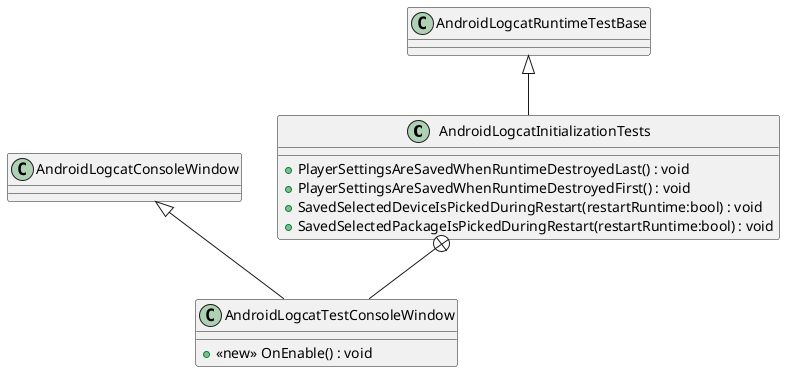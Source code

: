 @startuml
class AndroidLogcatInitializationTests {
    + PlayerSettingsAreSavedWhenRuntimeDestroyedLast() : void
    + PlayerSettingsAreSavedWhenRuntimeDestroyedFirst() : void
    + SavedSelectedDeviceIsPickedDuringRestart(restartRuntime:bool) : void
    + SavedSelectedPackageIsPickedDuringRestart(restartRuntime:bool) : void
}
class AndroidLogcatTestConsoleWindow {
    + <<new>> OnEnable() : void
}
AndroidLogcatRuntimeTestBase <|-- AndroidLogcatInitializationTests
AndroidLogcatInitializationTests +-- AndroidLogcatTestConsoleWindow
AndroidLogcatConsoleWindow <|-- AndroidLogcatTestConsoleWindow
@enduml
